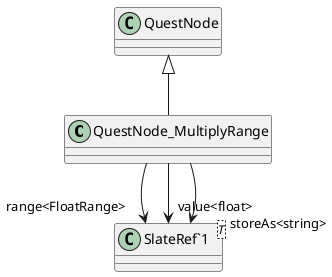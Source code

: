 @startuml
class QuestNode_MultiplyRange {
}
class "SlateRef`1"<T> {
}
QuestNode <|-- QuestNode_MultiplyRange
QuestNode_MultiplyRange --> "range<FloatRange>" "SlateRef`1"
QuestNode_MultiplyRange --> "value<float>" "SlateRef`1"
QuestNode_MultiplyRange --> "storeAs<string>" "SlateRef`1"
@enduml
